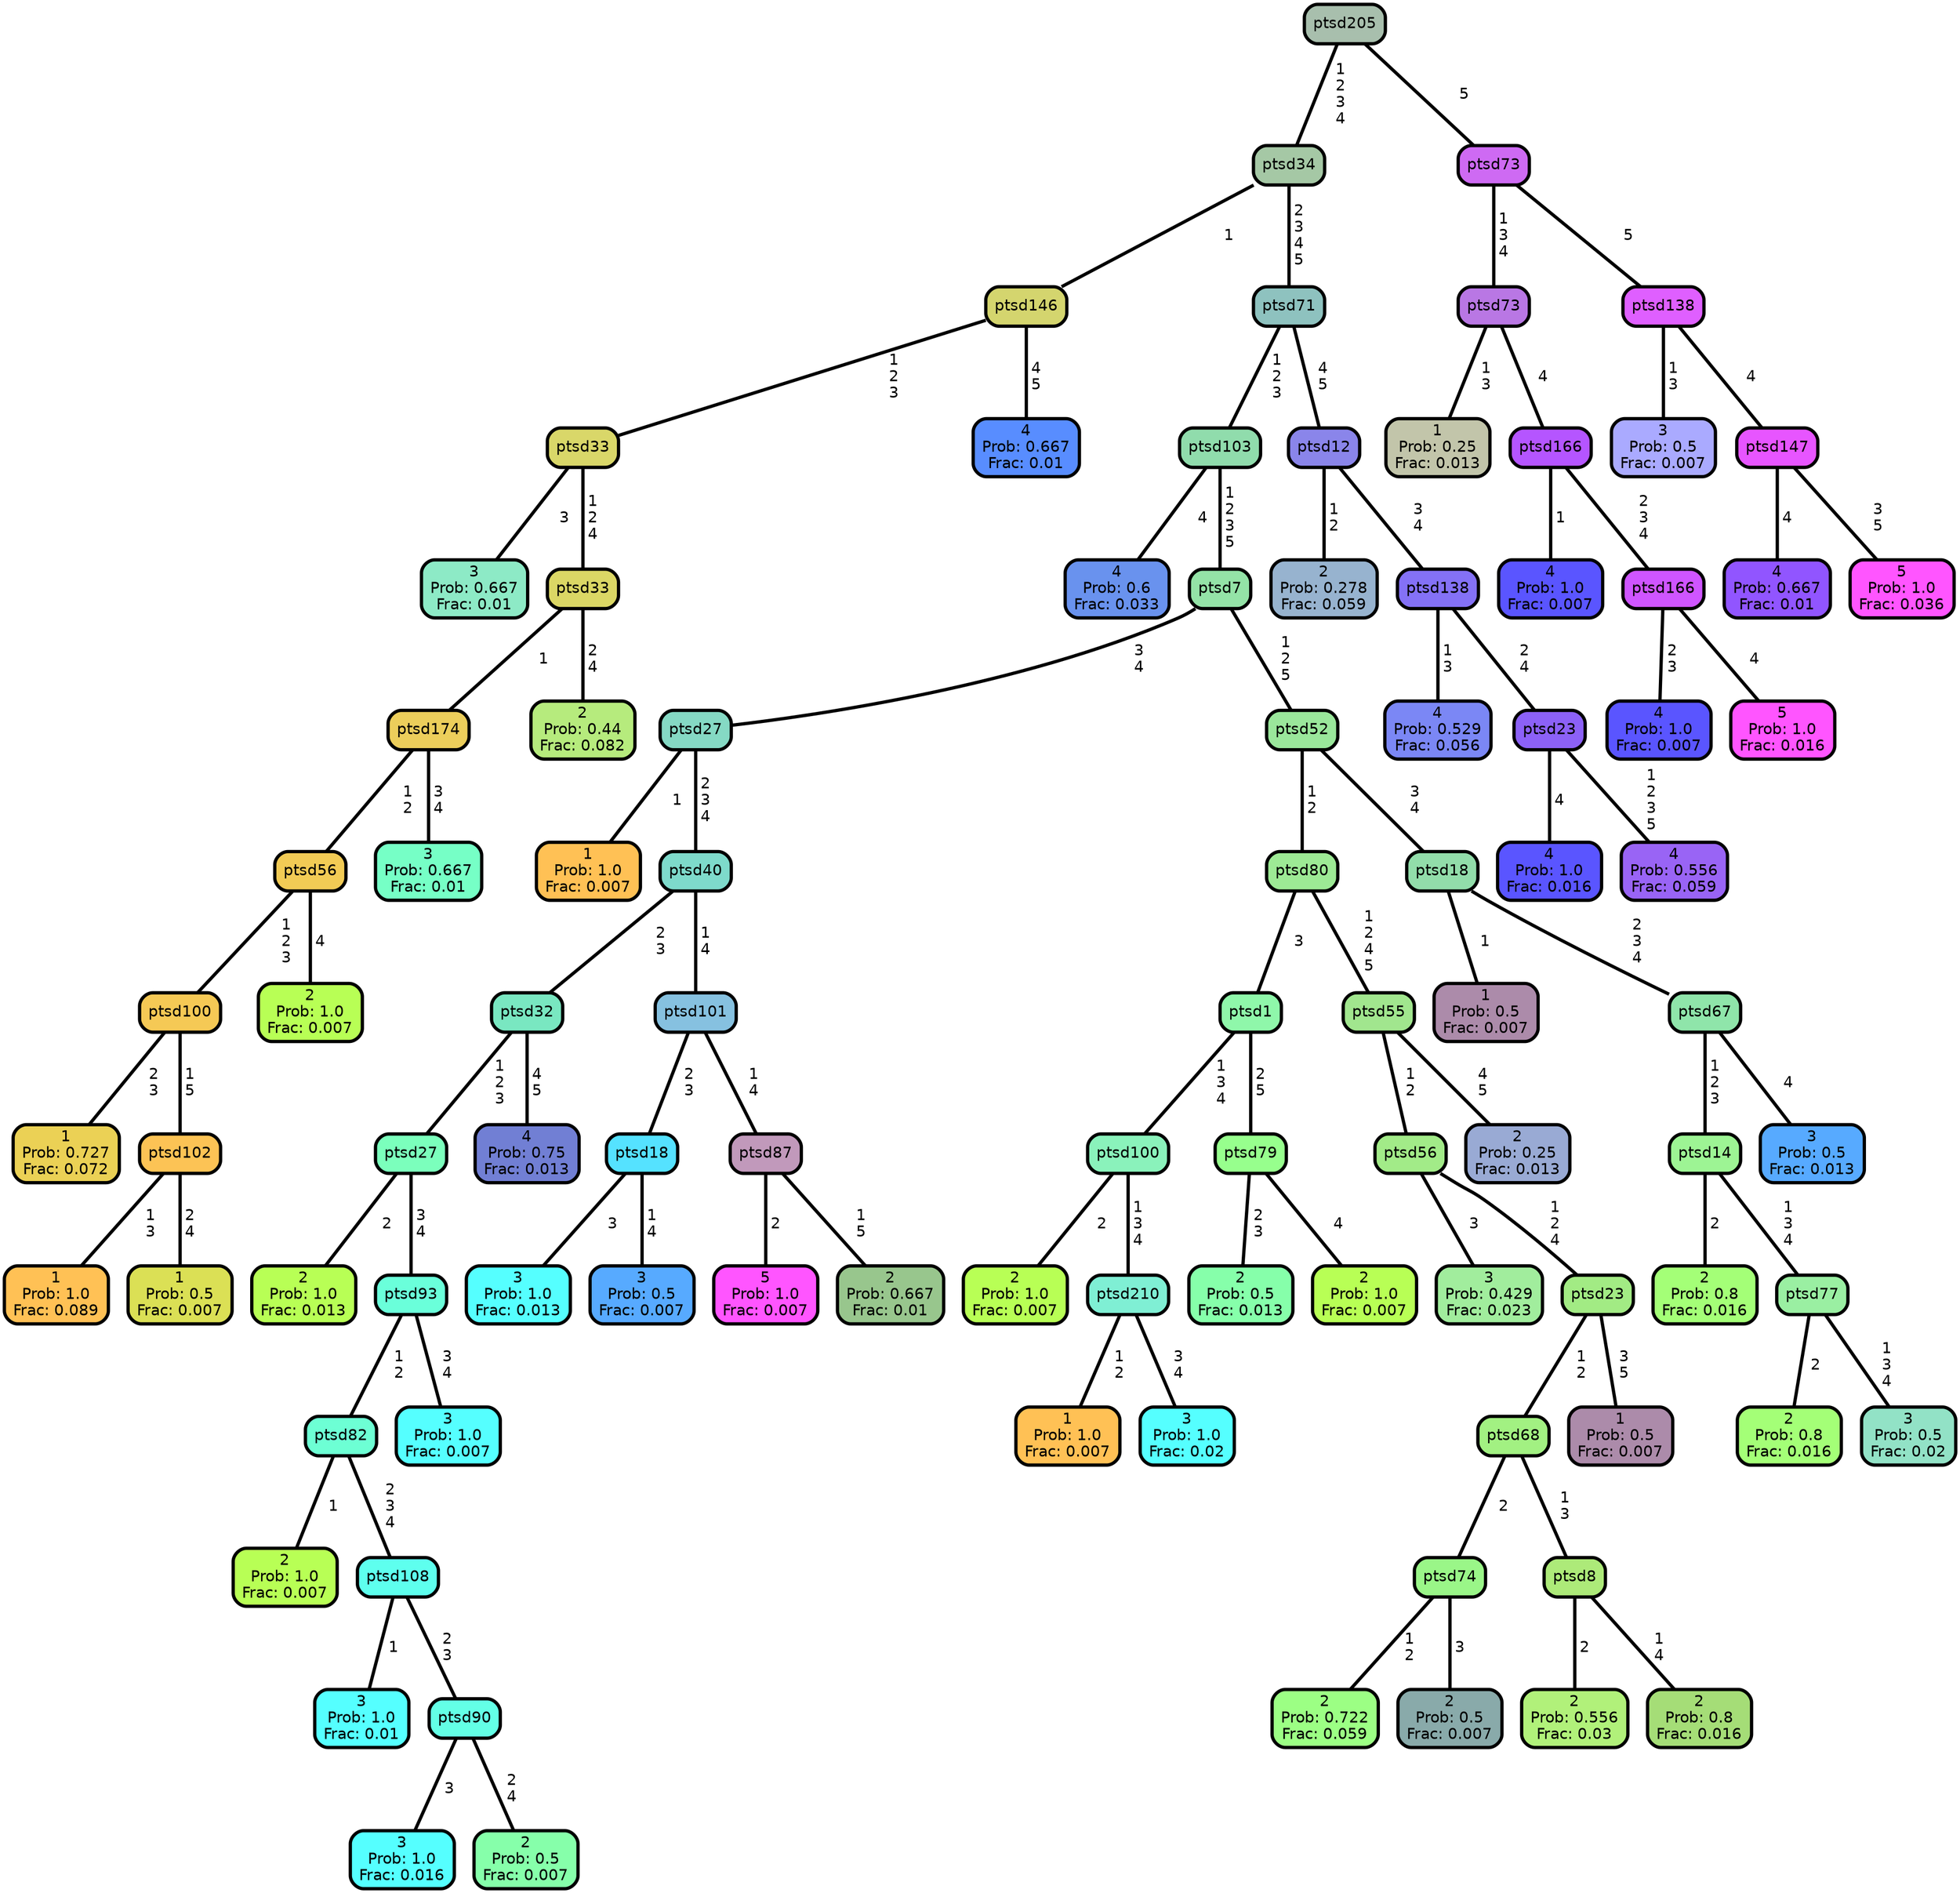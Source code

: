 graph Tree {
node [shape=box, style="filled, rounded",color="black",penwidth="3",fontcolor="black",                 fontname=helvetica] ;
graph [ranksep="0 equally", splines=straight,                 bgcolor=transparent, dpi=200] ;
edge [fontname=helvetica, color=black] ;
0 [label="3
Prob: 0.667
Frac: 0.01", fillcolor="#8deac6"] ;
1 [label="ptsd33", fillcolor="#d9d769"] ;
2 [label="1
Prob: 0.727
Frac: 0.072", fillcolor="#ebd155"] ;
3 [label="ptsd100", fillcolor="#f5c955"] ;
4 [label="1
Prob: 1.0
Frac: 0.089", fillcolor="#ffc155"] ;
5 [label="ptsd102", fillcolor="#fcc355"] ;
6 [label="1
Prob: 0.5
Frac: 0.007", fillcolor="#dbe055"] ;
7 [label="ptsd56", fillcolor="#f2cb55"] ;
8 [label="2
Prob: 1.0
Frac: 0.007", fillcolor="#b8ff55"] ;
9 [label="ptsd174", fillcolor="#ecce5b"] ;
10 [label="3
Prob: 0.667
Frac: 0.01", fillcolor="#76ffc6"] ;
11 [label="ptsd33", fillcolor="#dbd765"] ;
12 [label="2
Prob: 0.44
Frac: 0.082", fillcolor="#b6eb7d"] ;
13 [label="ptsd146", fillcolor="#d4d56e"] ;
14 [label="4
Prob: 0.667
Frac: 0.01", fillcolor="#588dff"] ;
15 [label="ptsd34", fillcolor="#a5c8a5"] ;
16 [label="4
Prob: 0.6
Frac: 0.033", fillcolor="#6992ee"] ;
17 [label="ptsd103", fillcolor="#90dcac"] ;
18 [label="1
Prob: 1.0
Frac: 0.007", fillcolor="#ffc155"] ;
19 [label="ptsd27", fillcolor="#85d9c4"] ;
20 [label="2
Prob: 1.0
Frac: 0.013", fillcolor="#b8ff55"] ;
21 [label="ptsd27", fillcolor="#7bffbc"] ;
22 [label="2
Prob: 1.0
Frac: 0.007", fillcolor="#b8ff55"] ;
23 [label="ptsd82", fillcolor="#6dffd4"] ;
24 [label="3
Prob: 1.0
Frac: 0.01", fillcolor="#55ffff"] ;
25 [label="ptsd108", fillcolor="#5effee"] ;
26 [label="3
Prob: 1.0
Frac: 0.016", fillcolor="#55ffff"] ;
27 [label="ptsd90", fillcolor="#63ffe6"] ;
28 [label="2
Prob: 0.5
Frac: 0.007", fillcolor="#86ffaa"] ;
29 [label="ptsd93", fillcolor="#6affda"] ;
30 [label="3
Prob: 1.0
Frac: 0.007", fillcolor="#55ffff"] ;
31 [label="ptsd32", fillcolor="#79e7c1"] ;
32 [label="4
Prob: 0.75
Frac: 0.013", fillcolor="#717fd4"] ;
33 [label="ptsd40", fillcolor="#7edacb"] ;
34 [label="3
Prob: 1.0
Frac: 0.013", fillcolor="#55ffff"] ;
35 [label="ptsd18", fillcolor="#55e2ff"] ;
36 [label="3
Prob: 0.5
Frac: 0.007", fillcolor="#57aaff"] ;
37 [label="ptsd101", fillcolor="#86c1e0"] ;
38 [label="5
Prob: 1.0
Frac: 0.007", fillcolor="#ff55ff"] ;
39 [label="ptsd87", fillcolor="#c199bb"] ;
40 [label="2
Prob: 0.667
Frac: 0.01", fillcolor="#98c68d"] ;
41 [label="ptsd7", fillcolor="#94e3a7"] ;
42 [label="2
Prob: 1.0
Frac: 0.007", fillcolor="#b8ff55"] ;
43 [label="ptsd100", fillcolor="#8af2bb"] ;
44 [label="1
Prob: 1.0
Frac: 0.007", fillcolor="#ffc155"] ;
45 [label="ptsd210", fillcolor="#7fefd4"] ;
46 [label="3
Prob: 1.0
Frac: 0.02", fillcolor="#55ffff"] ;
47 [label="ptsd1", fillcolor="#8ff7aa"] ;
48 [label="2
Prob: 0.5
Frac: 0.013", fillcolor="#86ffaa"] ;
49 [label="ptsd79", fillcolor="#97ff8d"] ;
50 [label="2
Prob: 1.0
Frac: 0.007", fillcolor="#b8ff55"] ;
51 [label="ptsd80", fillcolor="#9dea95"] ;
52 [label="3
Prob: 0.429
Frac: 0.023", fillcolor="#a1ed9d"] ;
53 [label="ptsd56", fillcolor="#a2eb88"] ;
54 [label="2
Prob: 0.722
Frac: 0.059", fillcolor="#9cff84"] ;
55 [label="ptsd74", fillcolor="#9af688"] ;
56 [label="2
Prob: 0.5
Frac: 0.007", fillcolor="#89aaaa"] ;
57 [label="ptsd68", fillcolor="#a2f182"] ;
58 [label="2
Prob: 0.556
Frac: 0.03", fillcolor="#b1f17a"] ;
59 [label="ptsd8", fillcolor="#adea79"] ;
60 [label="2
Prob: 0.8
Frac: 0.016", fillcolor="#a5dd77"] ;
61 [label="ptsd23", fillcolor="#a2eb84"] ;
62 [label="1
Prob: 0.5
Frac: 0.007", fillcolor="#ac8baa"] ;
63 [label="ptsd55", fillcolor="#a1e68e"] ;
64 [label="2
Prob: 0.25
Frac: 0.013", fillcolor="#99aad4"] ;
65 [label="ptsd52", fillcolor="#9ae79b"] ;
66 [label="1
Prob: 0.5
Frac: 0.007", fillcolor="#ac8baa"] ;
67 [label="ptsd18", fillcolor="#92ddaa"] ;
68 [label="2
Prob: 0.8
Frac: 0.016", fillcolor="#a4ff77"] ;
69 [label="ptsd14", fillcolor="#9df494"] ;
70 [label="2
Prob: 0.8
Frac: 0.016", fillcolor="#a4ff77"] ;
71 [label="ptsd77", fillcolor="#9aefa2"] ;
72 [label="3
Prob: 0.5
Frac: 0.02", fillcolor="#92e2c6"] ;
73 [label="ptsd67", fillcolor="#8fe5aa"] ;
74 [label="3
Prob: 0.5
Frac: 0.013", fillcolor="#57aaff"] ;
75 [label="ptsd71", fillcolor="#8ec2bf"] ;
76 [label="2
Prob: 0.278
Frac: 0.059", fillcolor="#97b3cf"] ;
77 [label="ptsd12", fillcolor="#8a85ea"] ;
78 [label="4
Prob: 0.529
Frac: 0.056", fillcolor="#7b87f5"] ;
79 [label="ptsd138", fillcolor="#8471f6"] ;
80 [label="4
Prob: 1.0
Frac: 0.016", fillcolor="#5a55ff"] ;
81 [label="ptsd23", fillcolor="#8c61f7"] ;
82 [label="4
Prob: 0.556
Frac: 0.059", fillcolor="#9964f5"] ;
83 [label="ptsd205", fillcolor="#a8bfad"] ;
84 [label="1
Prob: 0.25
Frac: 0.013", fillcolor="#c2c5aa"] ;
85 [label="ptsd73", fillcolor="#b977e4"] ;
86 [label="4
Prob: 1.0
Frac: 0.007", fillcolor="#5a55ff"] ;
87 [label="ptsd166", fillcolor="#b555ff"] ;
88 [label="4
Prob: 1.0
Frac: 0.007", fillcolor="#5a55ff"] ;
89 [label="ptsd166", fillcolor="#cf55ff"] ;
90 [label="5
Prob: 1.0
Frac: 0.016", fillcolor="#ff55ff"] ;
91 [label="ptsd73", fillcolor="#ce6af3"] ;
92 [label="3
Prob: 0.5
Frac: 0.007", fillcolor="#aaaaff"] ;
93 [label="ptsd138", fillcolor="#df5fff"] ;
94 [label="4
Prob: 0.667
Frac: 0.01", fillcolor="#9155ff"] ;
95 [label="ptsd147", fillcolor="#e755ff"] ;
96 [label="5
Prob: 1.0
Frac: 0.036", fillcolor="#ff55ff"] ;
1 -- 0 [label=" 3",penwidth=3] ;
1 -- 11 [label=" 1\n 2\n 4",penwidth=3] ;
3 -- 2 [label=" 2\n 3",penwidth=3] ;
3 -- 5 [label=" 1\n 5",penwidth=3] ;
5 -- 4 [label=" 1\n 3",penwidth=3] ;
5 -- 6 [label=" 2\n 4",penwidth=3] ;
7 -- 3 [label=" 1\n 2\n 3",penwidth=3] ;
7 -- 8 [label=" 4",penwidth=3] ;
9 -- 7 [label=" 1\n 2",penwidth=3] ;
9 -- 10 [label=" 3\n 4",penwidth=3] ;
11 -- 9 [label=" 1",penwidth=3] ;
11 -- 12 [label=" 2\n 4",penwidth=3] ;
13 -- 1 [label=" 1\n 2\n 3",penwidth=3] ;
13 -- 14 [label=" 4\n 5",penwidth=3] ;
15 -- 13 [label=" 1",penwidth=3] ;
15 -- 75 [label=" 2\n 3\n 4\n 5",penwidth=3] ;
17 -- 16 [label=" 4",penwidth=3] ;
17 -- 41 [label=" 1\n 2\n 3\n 5",penwidth=3] ;
19 -- 18 [label=" 1",penwidth=3] ;
19 -- 33 [label=" 2\n 3\n 4",penwidth=3] ;
21 -- 20 [label=" 2",penwidth=3] ;
21 -- 29 [label=" 3\n 4",penwidth=3] ;
23 -- 22 [label=" 1",penwidth=3] ;
23 -- 25 [label=" 2\n 3\n 4",penwidth=3] ;
25 -- 24 [label=" 1",penwidth=3] ;
25 -- 27 [label=" 2\n 3",penwidth=3] ;
27 -- 26 [label=" 3",penwidth=3] ;
27 -- 28 [label=" 2\n 4",penwidth=3] ;
29 -- 23 [label=" 1\n 2",penwidth=3] ;
29 -- 30 [label=" 3\n 4",penwidth=3] ;
31 -- 21 [label=" 1\n 2\n 3",penwidth=3] ;
31 -- 32 [label=" 4\n 5",penwidth=3] ;
33 -- 31 [label=" 2\n 3",penwidth=3] ;
33 -- 37 [label=" 1\n 4",penwidth=3] ;
35 -- 34 [label=" 3",penwidth=3] ;
35 -- 36 [label=" 1\n 4",penwidth=3] ;
37 -- 35 [label=" 2\n 3",penwidth=3] ;
37 -- 39 [label=" 1\n 4",penwidth=3] ;
39 -- 38 [label=" 2",penwidth=3] ;
39 -- 40 [label=" 1\n 5",penwidth=3] ;
41 -- 19 [label=" 3\n 4",penwidth=3] ;
41 -- 65 [label=" 1\n 2\n 5",penwidth=3] ;
43 -- 42 [label=" 2",penwidth=3] ;
43 -- 45 [label=" 1\n 3\n 4",penwidth=3] ;
45 -- 44 [label=" 1\n 2",penwidth=3] ;
45 -- 46 [label=" 3\n 4",penwidth=3] ;
47 -- 43 [label=" 1\n 3\n 4",penwidth=3] ;
47 -- 49 [label=" 2\n 5",penwidth=3] ;
49 -- 48 [label=" 2\n 3",penwidth=3] ;
49 -- 50 [label=" 4",penwidth=3] ;
51 -- 47 [label=" 3",penwidth=3] ;
51 -- 63 [label=" 1\n 2\n 4\n 5",penwidth=3] ;
53 -- 52 [label=" 3",penwidth=3] ;
53 -- 61 [label=" 1\n 2\n 4",penwidth=3] ;
55 -- 54 [label=" 1\n 2",penwidth=3] ;
55 -- 56 [label=" 3",penwidth=3] ;
57 -- 55 [label=" 2",penwidth=3] ;
57 -- 59 [label=" 1\n 3",penwidth=3] ;
59 -- 58 [label=" 2",penwidth=3] ;
59 -- 60 [label=" 1\n 4",penwidth=3] ;
61 -- 57 [label=" 1\n 2",penwidth=3] ;
61 -- 62 [label=" 3\n 5",penwidth=3] ;
63 -- 53 [label=" 1\n 2",penwidth=3] ;
63 -- 64 [label=" 4\n 5",penwidth=3] ;
65 -- 51 [label=" 1\n 2",penwidth=3] ;
65 -- 67 [label=" 3\n 4",penwidth=3] ;
67 -- 66 [label=" 1",penwidth=3] ;
67 -- 73 [label=" 2\n 3\n 4",penwidth=3] ;
69 -- 68 [label=" 2",penwidth=3] ;
69 -- 71 [label=" 1\n 3\n 4",penwidth=3] ;
71 -- 70 [label=" 2",penwidth=3] ;
71 -- 72 [label=" 1\n 3\n 4",penwidth=3] ;
73 -- 69 [label=" 1\n 2\n 3",penwidth=3] ;
73 -- 74 [label=" 4",penwidth=3] ;
75 -- 17 [label=" 1\n 2\n 3",penwidth=3] ;
75 -- 77 [label=" 4\n 5",penwidth=3] ;
77 -- 76 [label=" 1\n 2",penwidth=3] ;
77 -- 79 [label=" 3\n 4",penwidth=3] ;
79 -- 78 [label=" 1\n 3",penwidth=3] ;
79 -- 81 [label=" 2\n 4",penwidth=3] ;
81 -- 80 [label=" 4",penwidth=3] ;
81 -- 82 [label=" 1\n 2\n 3\n 5",penwidth=3] ;
83 -- 15 [label=" 1\n 2\n 3\n 4",penwidth=3] ;
83 -- 91 [label=" 5",penwidth=3] ;
85 -- 84 [label=" 1\n 3",penwidth=3] ;
85 -- 87 [label=" 4",penwidth=3] ;
87 -- 86 [label=" 1",penwidth=3] ;
87 -- 89 [label=" 2\n 3\n 4",penwidth=3] ;
89 -- 88 [label=" 2\n 3",penwidth=3] ;
89 -- 90 [label=" 4",penwidth=3] ;
91 -- 85 [label=" 1\n 3\n 4",penwidth=3] ;
91 -- 93 [label=" 5",penwidth=3] ;
93 -- 92 [label=" 1\n 3",penwidth=3] ;
93 -- 95 [label=" 4",penwidth=3] ;
95 -- 94 [label=" 4",penwidth=3] ;
95 -- 96 [label=" 3\n 5",penwidth=3] ;
{rank = same;}}